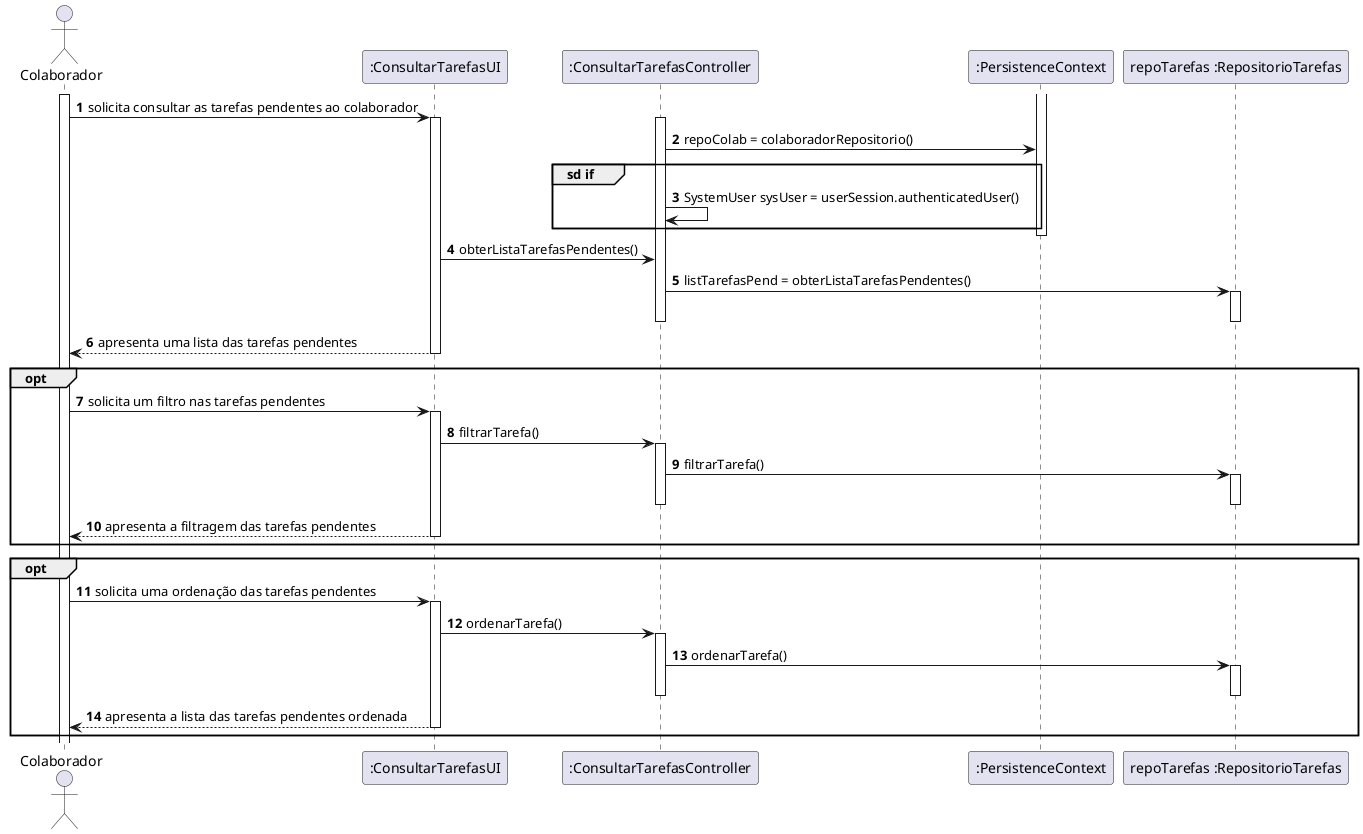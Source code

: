 @startuml

autonumber
actor "Colaborador" as colab

participant ":ConsultarTarefasUI" as ui
participant ":ConsultarTarefasController" as ctrl
participant ":PersistenceContext" as persistence
participant "repoTarefas :RepositorioTarefas" as repo


activate colab

colab -> ui : solicita consultar as tarefas pendentes ao colaborador

activate ui

activate ctrl

ctrl -> persistence : repoColab = colaboradorRepositorio()

group sd if

ctrl -> ctrl : SystemUser sysUser = userSession.authenticatedUser()

end

activate persistence

deactivate persistence

ui -> ctrl : obterListaTarefasPendentes()

ctrl -> repo : listTarefasPend = obterListaTarefasPendentes()

activate repo

deactivate ctrl

deactivate repo

ui --> colab : apresenta uma lista das tarefas pendentes

deactivate ui

opt

colab -> ui : solicita um filtro nas tarefas pendentes

activate ui

ui -> ctrl : filtrarTarefa()

activate ctrl

ctrl -> repo : filtrarTarefa()

activate repo

deactivate repo

deactivate ctrl

ui --> colab : apresenta a filtragem das tarefas pendentes

deactivate ui

deactivate ui

end

opt

colab -> ui : solicita uma ordenação das tarefas pendentes

activate ui

ui -> ctrl : ordenarTarefa()

activate ctrl

ctrl -> repo : ordenarTarefa()

activate repo

deactivate repo

deactivate ctrl

ui --> colab : apresenta a lista das tarefas pendentes ordenada

deactivate ui

end

@enduml